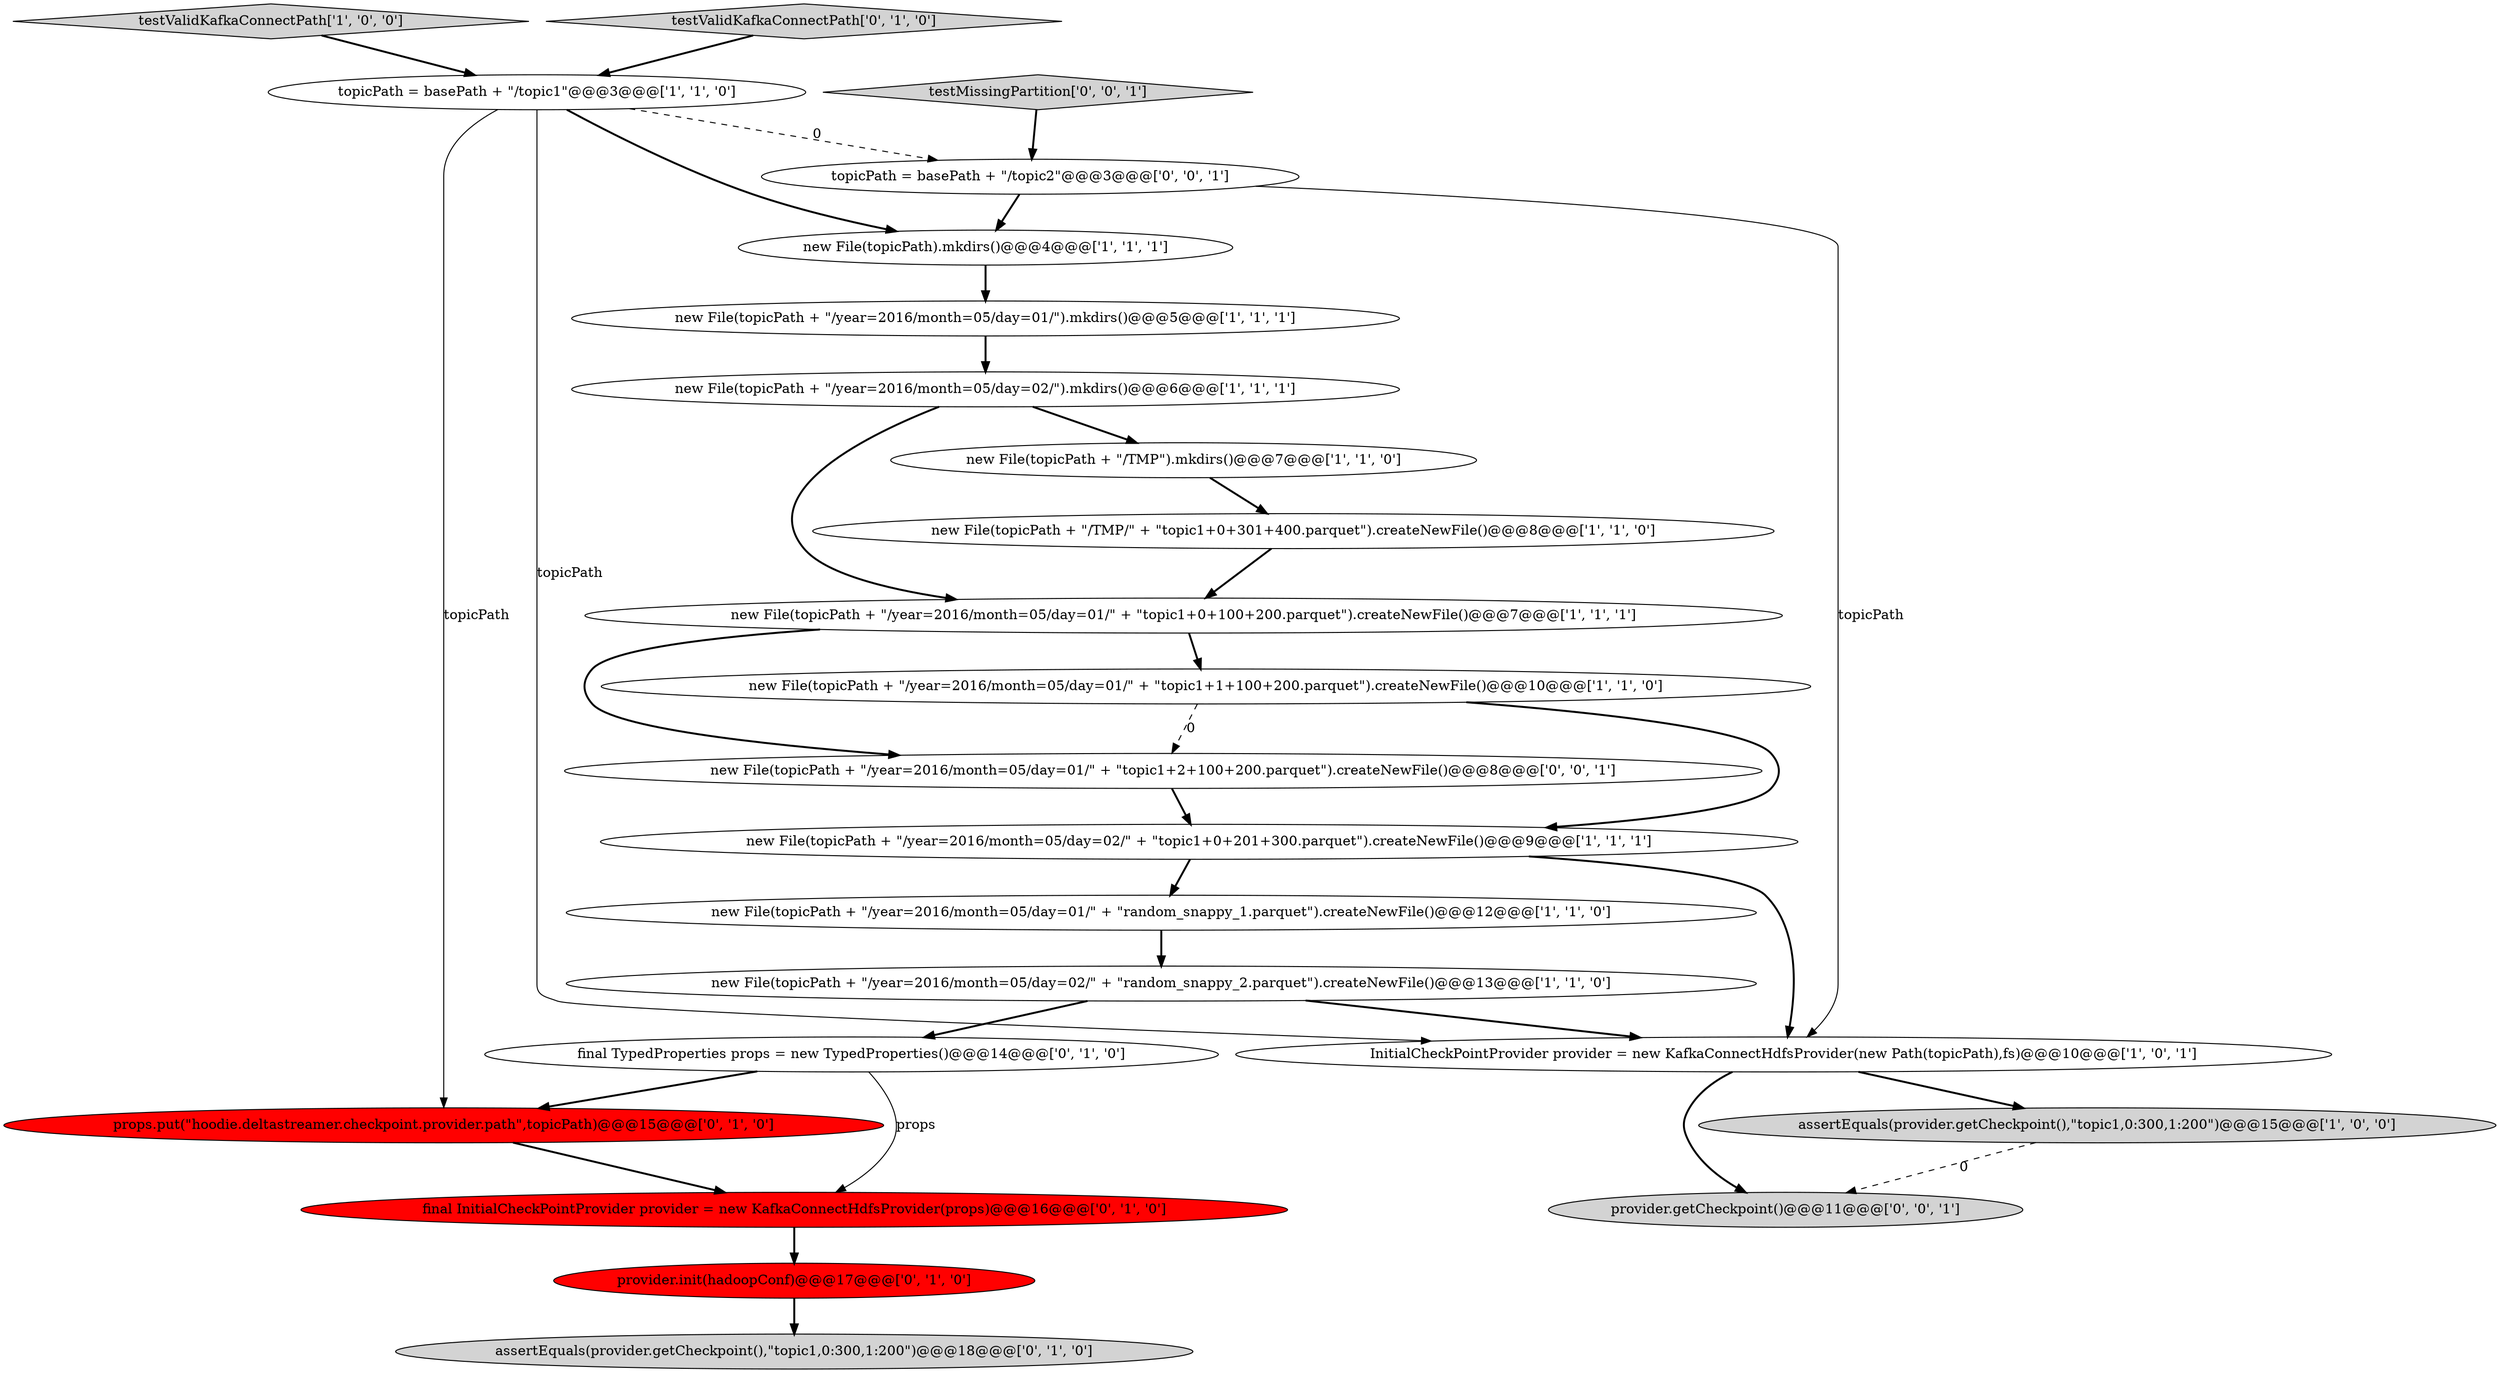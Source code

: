 digraph {
15 [style = filled, label = "props.put(\"hoodie.deltastreamer.checkpoint.provider.path\",topicPath)@@@15@@@['0', '1', '0']", fillcolor = red, shape = ellipse image = "AAA1AAABBB2BBB"];
21 [style = filled, label = "provider.getCheckpoint()@@@11@@@['0', '0', '1']", fillcolor = lightgray, shape = ellipse image = "AAA0AAABBB3BBB"];
3 [style = filled, label = "testValidKafkaConnectPath['1', '0', '0']", fillcolor = lightgray, shape = diamond image = "AAA0AAABBB1BBB"];
5 [style = filled, label = "new File(topicPath + \"/TMP/\" + \"topic1+0+301+400.parquet\").createNewFile()@@@8@@@['1', '1', '0']", fillcolor = white, shape = ellipse image = "AAA0AAABBB1BBB"];
2 [style = filled, label = "new File(topicPath + \"/year=2016/month=05/day=02/\").mkdirs()@@@6@@@['1', '1', '1']", fillcolor = white, shape = ellipse image = "AAA0AAABBB1BBB"];
11 [style = filled, label = "new File(topicPath + \"/year=2016/month=05/day=01/\").mkdirs()@@@5@@@['1', '1', '1']", fillcolor = white, shape = ellipse image = "AAA0AAABBB1BBB"];
10 [style = filled, label = "new File(topicPath + \"/year=2016/month=05/day=02/\" + \"topic1+0+201+300.parquet\").createNewFile()@@@9@@@['1', '1', '1']", fillcolor = white, shape = ellipse image = "AAA0AAABBB1BBB"];
20 [style = filled, label = "testMissingPartition['0', '0', '1']", fillcolor = lightgray, shape = diamond image = "AAA0AAABBB3BBB"];
18 [style = filled, label = "provider.init(hadoopConf)@@@17@@@['0', '1', '0']", fillcolor = red, shape = ellipse image = "AAA1AAABBB2BBB"];
1 [style = filled, label = "topicPath = basePath + \"/topic1\"@@@3@@@['1', '1', '0']", fillcolor = white, shape = ellipse image = "AAA0AAABBB1BBB"];
0 [style = filled, label = "new File(topicPath + \"/year=2016/month=05/day=01/\" + \"topic1+1+100+200.parquet\").createNewFile()@@@10@@@['1', '1', '0']", fillcolor = white, shape = ellipse image = "AAA0AAABBB1BBB"];
7 [style = filled, label = "new File(topicPath + \"/year=2016/month=05/day=01/\" + \"topic1+0+100+200.parquet\").createNewFile()@@@7@@@['1', '1', '1']", fillcolor = white, shape = ellipse image = "AAA0AAABBB1BBB"];
12 [style = filled, label = "new File(topicPath).mkdirs()@@@4@@@['1', '1', '1']", fillcolor = white, shape = ellipse image = "AAA0AAABBB1BBB"];
22 [style = filled, label = "topicPath = basePath + \"/topic2\"@@@3@@@['0', '0', '1']", fillcolor = white, shape = ellipse image = "AAA0AAABBB3BBB"];
4 [style = filled, label = "new File(topicPath + \"/TMP\").mkdirs()@@@7@@@['1', '1', '0']", fillcolor = white, shape = ellipse image = "AAA0AAABBB1BBB"];
14 [style = filled, label = "assertEquals(provider.getCheckpoint(),\"topic1,0:300,1:200\")@@@18@@@['0', '1', '0']", fillcolor = lightgray, shape = ellipse image = "AAA0AAABBB2BBB"];
17 [style = filled, label = "testValidKafkaConnectPath['0', '1', '0']", fillcolor = lightgray, shape = diamond image = "AAA0AAABBB2BBB"];
8 [style = filled, label = "assertEquals(provider.getCheckpoint(),\"topic1,0:300,1:200\")@@@15@@@['1', '0', '0']", fillcolor = lightgray, shape = ellipse image = "AAA0AAABBB1BBB"];
6 [style = filled, label = "InitialCheckPointProvider provider = new KafkaConnectHdfsProvider(new Path(topicPath),fs)@@@10@@@['1', '0', '1']", fillcolor = white, shape = ellipse image = "AAA0AAABBB1BBB"];
23 [style = filled, label = "new File(topicPath + \"/year=2016/month=05/day=01/\" + \"topic1+2+100+200.parquet\").createNewFile()@@@8@@@['0', '0', '1']", fillcolor = white, shape = ellipse image = "AAA0AAABBB3BBB"];
9 [style = filled, label = "new File(topicPath + \"/year=2016/month=05/day=02/\" + \"random_snappy_2.parquet\").createNewFile()@@@13@@@['1', '1', '0']", fillcolor = white, shape = ellipse image = "AAA0AAABBB1BBB"];
19 [style = filled, label = "final InitialCheckPointProvider provider = new KafkaConnectHdfsProvider(props)@@@16@@@['0', '1', '0']", fillcolor = red, shape = ellipse image = "AAA1AAABBB2BBB"];
16 [style = filled, label = "final TypedProperties props = new TypedProperties()@@@14@@@['0', '1', '0']", fillcolor = white, shape = ellipse image = "AAA0AAABBB2BBB"];
13 [style = filled, label = "new File(topicPath + \"/year=2016/month=05/day=01/\" + \"random_snappy_1.parquet\").createNewFile()@@@12@@@['1', '1', '0']", fillcolor = white, shape = ellipse image = "AAA0AAABBB1BBB"];
1->6 [style = solid, label="topicPath"];
16->15 [style = bold, label=""];
19->18 [style = bold, label=""];
17->1 [style = bold, label=""];
3->1 [style = bold, label=""];
16->19 [style = solid, label="props"];
6->21 [style = bold, label=""];
0->23 [style = dashed, label="0"];
12->11 [style = bold, label=""];
22->6 [style = solid, label="topicPath"];
7->0 [style = bold, label=""];
8->21 [style = dashed, label="0"];
15->19 [style = bold, label=""];
2->4 [style = bold, label=""];
10->6 [style = bold, label=""];
9->16 [style = bold, label=""];
11->2 [style = bold, label=""];
1->22 [style = dashed, label="0"];
9->6 [style = bold, label=""];
20->22 [style = bold, label=""];
0->10 [style = bold, label=""];
1->15 [style = solid, label="topicPath"];
10->13 [style = bold, label=""];
22->12 [style = bold, label=""];
7->23 [style = bold, label=""];
6->8 [style = bold, label=""];
1->12 [style = bold, label=""];
23->10 [style = bold, label=""];
5->7 [style = bold, label=""];
13->9 [style = bold, label=""];
2->7 [style = bold, label=""];
4->5 [style = bold, label=""];
18->14 [style = bold, label=""];
}

